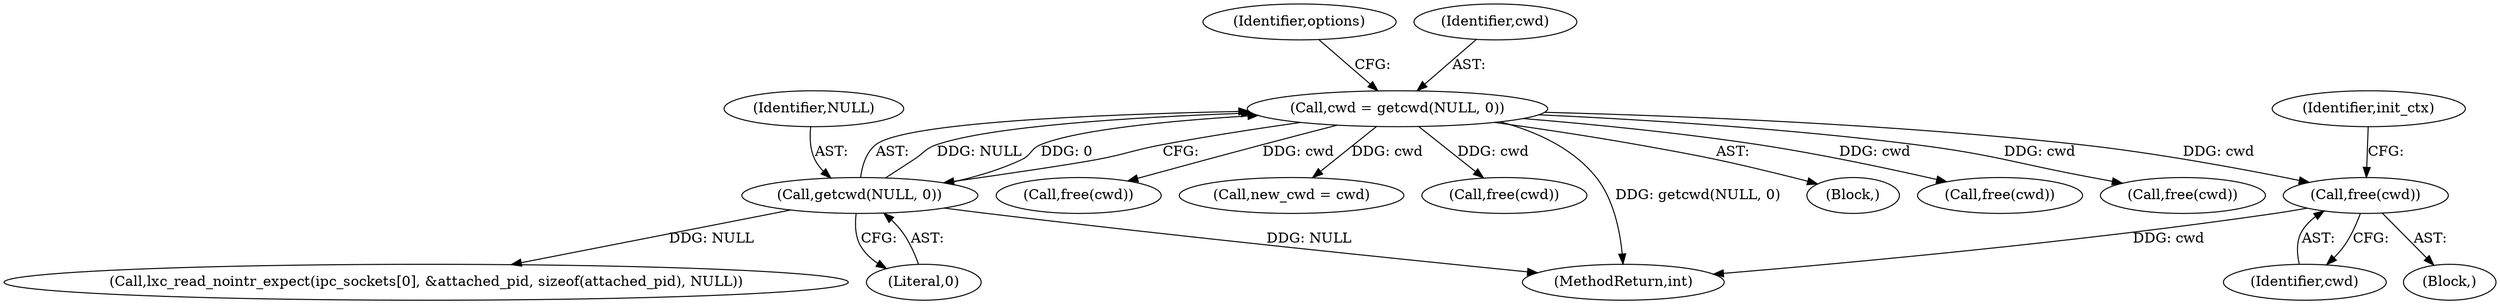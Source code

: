 digraph "0_lxc_81f466d05f2a89cb4f122ef7f593ff3f279b165c_1@API" {
"1000299" [label="(Call,free(cwd))"];
"1000246" [label="(Call,cwd = getcwd(NULL, 0))"];
"1000248" [label="(Call,getcwd(NULL, 0))"];
"1000296" [label="(Block,)"];
"1000339" [label="(Call,free(cwd))"];
"1000250" [label="(Literal,0)"];
"1000299" [label="(Call,free(cwd))"];
"1000248" [label="(Call,getcwd(NULL, 0))"];
"1000302" [label="(Identifier,init_ctx)"];
"1000723" [label="(Call,new_cwd = cwd)"];
"1000249" [label="(Identifier,NULL)"];
"1000254" [label="(Identifier,options)"];
"1000300" [label="(Identifier,cwd)"];
"1000276" [label="(Call,free(cwd))"];
"1000791" [label="(MethodReturn,int)"];
"1000246" [label="(Call,cwd = getcwd(NULL, 0))"];
"1000139" [label="(Block,)"];
"1000316" [label="(Call,free(cwd))"];
"1000737" [label="(Call,free(cwd))"];
"1000247" [label="(Identifier,cwd)"];
"1000395" [label="(Call,lxc_read_nointr_expect(ipc_sockets[0], &attached_pid, sizeof(attached_pid), NULL))"];
"1000299" -> "1000296"  [label="AST: "];
"1000299" -> "1000300"  [label="CFG: "];
"1000300" -> "1000299"  [label="AST: "];
"1000302" -> "1000299"  [label="CFG: "];
"1000299" -> "1000791"  [label="DDG: cwd"];
"1000246" -> "1000299"  [label="DDG: cwd"];
"1000246" -> "1000139"  [label="AST: "];
"1000246" -> "1000248"  [label="CFG: "];
"1000247" -> "1000246"  [label="AST: "];
"1000248" -> "1000246"  [label="AST: "];
"1000254" -> "1000246"  [label="CFG: "];
"1000246" -> "1000791"  [label="DDG: getcwd(NULL, 0)"];
"1000248" -> "1000246"  [label="DDG: NULL"];
"1000248" -> "1000246"  [label="DDG: 0"];
"1000246" -> "1000276"  [label="DDG: cwd"];
"1000246" -> "1000316"  [label="DDG: cwd"];
"1000246" -> "1000339"  [label="DDG: cwd"];
"1000246" -> "1000723"  [label="DDG: cwd"];
"1000246" -> "1000737"  [label="DDG: cwd"];
"1000248" -> "1000250"  [label="CFG: "];
"1000249" -> "1000248"  [label="AST: "];
"1000250" -> "1000248"  [label="AST: "];
"1000248" -> "1000791"  [label="DDG: NULL"];
"1000248" -> "1000395"  [label="DDG: NULL"];
}

